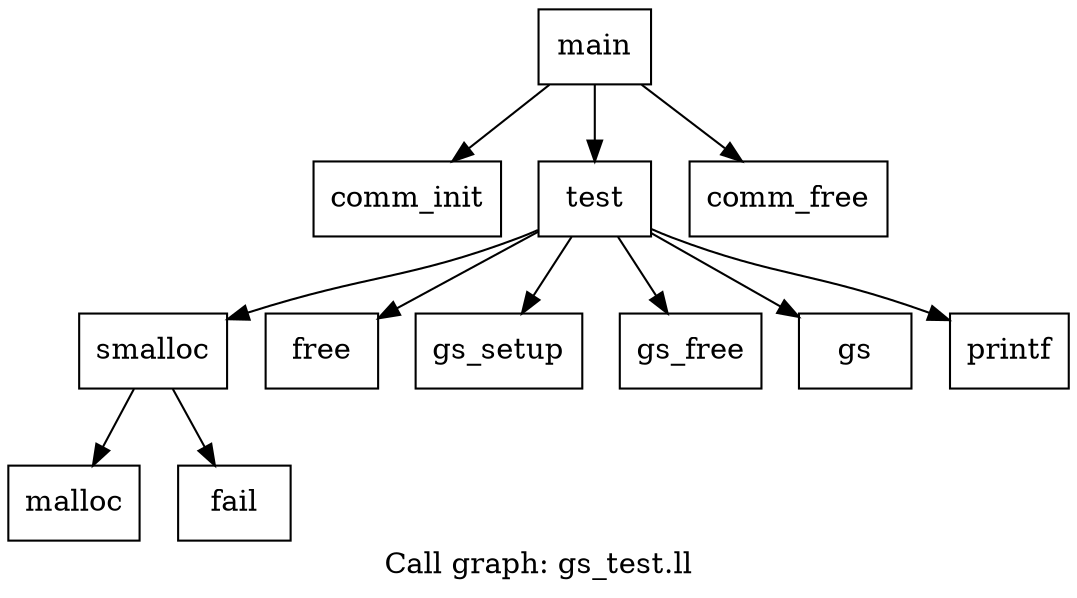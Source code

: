 digraph "Call graph: gs_test.ll" {
	label="Call graph: gs_test.ll";

	Node0x55b9f8260ad0 [shape=record,label="{main}"];
	Node0x55b9f8260ad0 -> Node0x55b9f824fca0;
	Node0x55b9f8260ad0 -> Node0x55b9f8250210;
	Node0x55b9f8260ad0 -> Node0x55b9f8256760;
	Node0x55b9f824fca0 [shape=record,label="{comm_init}"];
	Node0x55b9f8250210 [shape=record,label="{test}"];
	Node0x55b9f8250210 -> Node0x55b9f8258aa0;
	Node0x55b9f8250210 -> Node0x55b9f8249360;
	Node0x55b9f8250210 -> Node0x55b9f825b0b0;
	Node0x55b9f8250210 -> Node0x55b9f825e8d0;
	Node0x55b9f8250210 -> Node0x55b9f825b5a0;
	Node0x55b9f8250210 -> Node0x55b9f825e0f0;
	Node0x55b9f8256760 [shape=record,label="{comm_free}"];
	Node0x55b9f8258aa0 [shape=record,label="{smalloc}"];
	Node0x55b9f8258aa0 -> Node0x55b9f8253ae0;
	Node0x55b9f8258aa0 -> Node0x55b9f8258fe0;
	Node0x55b9f825b0b0 [shape=record,label="{gs_setup}"];
	Node0x55b9f8249360 [shape=record,label="{free}"];
	Node0x55b9f825b5a0 [shape=record,label="{gs}"];
	Node0x55b9f825e0f0 [shape=record,label="{printf}"];
	Node0x55b9f825e8d0 [shape=record,label="{gs_free}"];
	Node0x55b9f8253ae0 [shape=record,label="{malloc}"];
	Node0x55b9f8258fe0 [shape=record,label="{fail}"];
}
